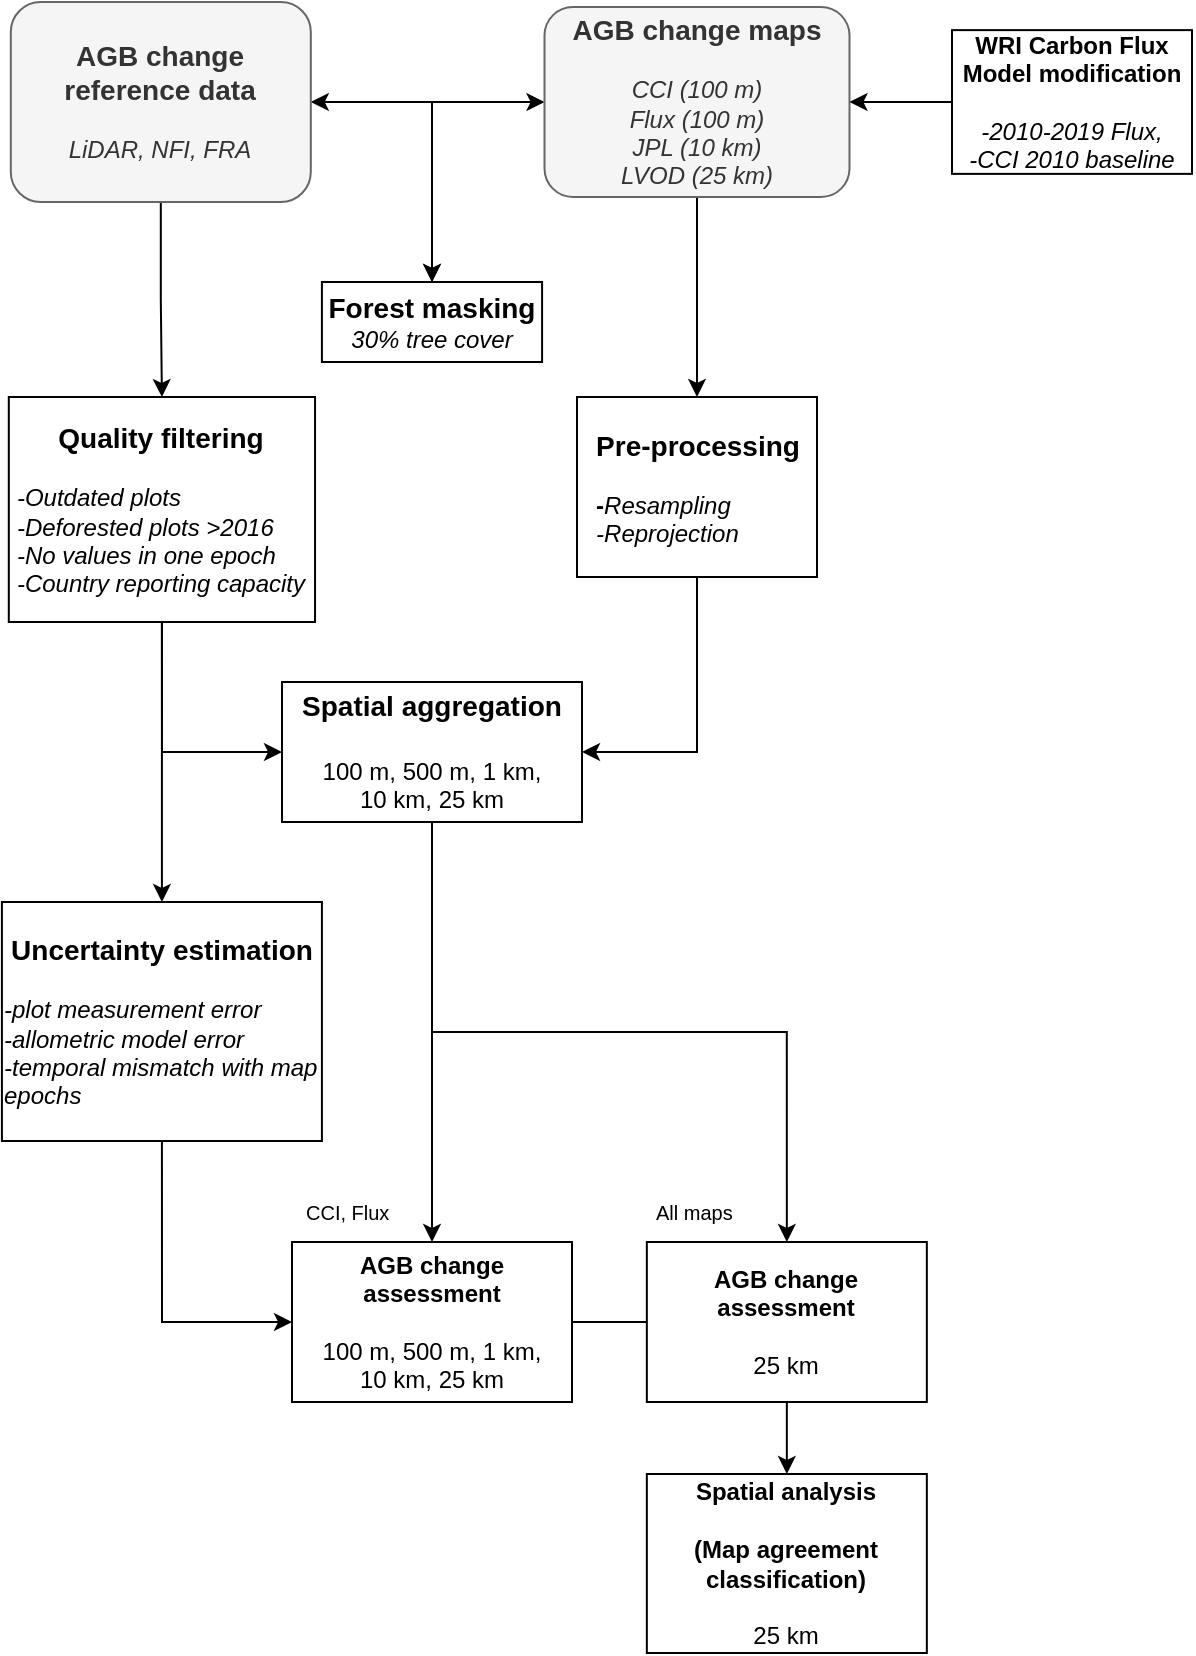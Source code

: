 <mxfile version="20.8.1" type="github">
  <diagram id="7Rsvs0vOTl0MpOckWxuK" name="Page-1">
    <mxGraphModel dx="1744" dy="2064" grid="1" gridSize="10" guides="1" tooltips="1" connect="1" arrows="1" fold="1" page="1" pageScale="1" pageWidth="850" pageHeight="1100" math="0" shadow="0">
      <root>
        <mxCell id="0" />
        <mxCell id="1" parent="0" />
        <mxCell id="2n1cn3dgRlR_CxOimay5-8" style="edgeStyle=orthogonalEdgeStyle;rounded=0;orthogonalLoop=1;jettySize=auto;html=1;exitX=0.5;exitY=1;exitDx=0;exitDy=0;entryX=0.5;entryY=0;entryDx=0;entryDy=0;startArrow=none;startFill=0;" parent="1" source="egnwOjGB7XM8ltA7sBcv-2" target="u8DO1T8vF4OuRP5lVbpe-7" edge="1">
          <mxGeometry relative="1" as="geometry" />
        </mxCell>
        <mxCell id="2n1cn3dgRlR_CxOimay5-10" style="edgeStyle=orthogonalEdgeStyle;rounded=0;orthogonalLoop=1;jettySize=auto;html=1;exitX=0;exitY=0.5;exitDx=0;exitDy=0;entryX=0.5;entryY=0;entryDx=0;entryDy=0;startArrow=classic;startFill=1;" parent="1" source="egnwOjGB7XM8ltA7sBcv-2" target="2n1cn3dgRlR_CxOimay5-1" edge="1">
          <mxGeometry relative="1" as="geometry" />
        </mxCell>
        <mxCell id="egnwOjGB7XM8ltA7sBcv-2" value="&lt;b style=&quot;font-size: 14px;&quot;&gt;AGB change maps&lt;br&gt;&lt;/b&gt;&lt;br&gt;&lt;i&gt;CCI (100 m)&lt;br&gt;Flux (100 m)&lt;br&gt;JPL (10 km)&lt;br&gt;LVOD (25 km)&lt;/i&gt;&lt;span style=&quot;font-family: &amp;quot;helvetica&amp;quot;&quot;&gt;&lt;br&gt;&lt;/span&gt;" style="rounded=1;whiteSpace=wrap;html=1;fillColor=#f5f5f5;fontColor=#333333;strokeColor=#666666;" parent="1" vertex="1">
          <mxGeometry x="406.25" y="-847.5" width="152.5" height="95" as="geometry" />
        </mxCell>
        <mxCell id="92gBLnSvdsziaQlEnURo-19" style="edgeStyle=orthogonalEdgeStyle;rounded=0;orthogonalLoop=1;jettySize=auto;html=1;exitX=1;exitY=0.5;exitDx=0;exitDy=0;entryX=0;entryY=0.5;entryDx=0;entryDy=0;fontSize=10;endArrow=none;endFill=0;" parent="1" source="Th_g6OGHJ8AeCVoWn9Yl-1" target="JLodIQpM55jaAIh9ppAy-1" edge="1">
          <mxGeometry relative="1" as="geometry" />
        </mxCell>
        <mxCell id="Th_g6OGHJ8AeCVoWn9Yl-1" value="&lt;b&gt;AGB change assessment&lt;/b&gt;&lt;br&gt;&lt;br&gt;100 m, 500 m, 1 km, &lt;br&gt;10 km, 25 km" style="rounded=0;whiteSpace=wrap;html=1;" parent="1" vertex="1">
          <mxGeometry x="280" y="-230" width="140" height="80" as="geometry" />
        </mxCell>
        <mxCell id="92gBLnSvdsziaQlEnURo-18" style="edgeStyle=orthogonalEdgeStyle;rounded=0;orthogonalLoop=1;jettySize=auto;html=1;exitX=0.5;exitY=1;exitDx=0;exitDy=0;entryX=0.5;entryY=0;entryDx=0;entryDy=0;fontSize=10;" parent="1" source="JLodIQpM55jaAIh9ppAy-1" target="92gBLnSvdsziaQlEnURo-14" edge="1">
          <mxGeometry relative="1" as="geometry" />
        </mxCell>
        <mxCell id="JLodIQpM55jaAIh9ppAy-1" value="&lt;b&gt;AGB change assessment&lt;/b&gt;&lt;br&gt;&lt;br&gt;25 km" style="rounded=0;whiteSpace=wrap;html=1;" parent="1" vertex="1">
          <mxGeometry x="457.42" y="-230" width="140" height="80" as="geometry" />
        </mxCell>
        <mxCell id="2n1cn3dgRlR_CxOimay5-7" style="edgeStyle=orthogonalEdgeStyle;rounded=0;orthogonalLoop=1;jettySize=auto;html=1;exitX=0.5;exitY=1;exitDx=0;exitDy=0;entryX=0.5;entryY=0;entryDx=0;entryDy=0;startArrow=none;startFill=0;" parent="1" source="jS2ryzKoB4n19PCzrcQI-1" target="u8DO1T8vF4OuRP5lVbpe-1" edge="1">
          <mxGeometry relative="1" as="geometry" />
        </mxCell>
        <mxCell id="2n1cn3dgRlR_CxOimay5-9" style="edgeStyle=orthogonalEdgeStyle;rounded=0;orthogonalLoop=1;jettySize=auto;html=1;exitX=1;exitY=0.5;exitDx=0;exitDy=0;entryX=0.5;entryY=0;entryDx=0;entryDy=0;startArrow=classic;startFill=1;" parent="1" source="jS2ryzKoB4n19PCzrcQI-1" target="2n1cn3dgRlR_CxOimay5-1" edge="1">
          <mxGeometry relative="1" as="geometry" />
        </mxCell>
        <mxCell id="jS2ryzKoB4n19PCzrcQI-1" value="&lt;font style=&quot;font-size: 14px;&quot;&gt;&lt;b style=&quot;font-family: &amp;quot;helvetica&amp;quot;&quot;&gt;AGB change reference data&lt;/b&gt;&lt;br style=&quot;font-family: &amp;quot;helvetica&amp;quot;&quot;&gt;&lt;/font&gt;&lt;br style=&quot;font-family: &amp;quot;helvetica&amp;quot;&quot;&gt;&lt;span style=&quot;font-family: &amp;quot;helvetica&amp;quot;&quot;&gt;&lt;i&gt;LiDAR, NFI, FRA&lt;/i&gt;&lt;/span&gt;" style="rounded=1;whiteSpace=wrap;html=1;shadow=0;glass=0;sketch=0;fillColor=#f5f5f5;fontColor=#333333;strokeColor=#666666;" parent="1" vertex="1">
          <mxGeometry x="139.4" y="-850" width="150" height="100" as="geometry" />
        </mxCell>
        <mxCell id="92gBLnSvdsziaQlEnURo-11" style="edgeStyle=orthogonalEdgeStyle;rounded=0;orthogonalLoop=1;jettySize=auto;html=1;exitX=0.5;exitY=1;exitDx=0;exitDy=0;entryX=0;entryY=0.5;entryDx=0;entryDy=0;" parent="1" source="M0abBbCf507AWeJDyTVW-1" target="Th_g6OGHJ8AeCVoWn9Yl-1" edge="1">
          <mxGeometry relative="1" as="geometry" />
        </mxCell>
        <mxCell id="M0abBbCf507AWeJDyTVW-1" value="&lt;span style=&quot;font-size: 14px;&quot;&gt;&lt;b&gt;Uncertainty estimation&lt;/b&gt;&lt;/span&gt;&lt;br style=&quot;border-color: var(--border-color);&quot;&gt;&lt;div style=&quot;border-color: var(--border-color); text-align: left;&quot;&gt;&lt;i style=&quot;border-color: var(--border-color); background-color: initial;&quot;&gt;&lt;br&gt;&lt;/i&gt;&lt;/div&gt;&lt;div style=&quot;border-color: var(--border-color); text-align: left;&quot;&gt;&lt;i&gt;-plot measurement error&lt;/i&gt;&lt;/div&gt;&lt;div style=&quot;border-color: var(--border-color); text-align: left;&quot;&gt;&lt;i&gt;-allometric model error&lt;/i&gt;&lt;/div&gt;&lt;div style=&quot;border-color: var(--border-color); text-align: left;&quot;&gt;&lt;i&gt;-temporal mismatch with map epochs&lt;/i&gt;&lt;/div&gt;" style="rounded=0;whiteSpace=wrap;html=1;" parent="1" vertex="1">
          <mxGeometry x="134.96" y="-400" width="160" height="119.5" as="geometry" />
        </mxCell>
        <mxCell id="u8DO1T8vF4OuRP5lVbpe-3" style="edgeStyle=orthogonalEdgeStyle;rounded=0;orthogonalLoop=1;jettySize=auto;html=1;exitX=0.5;exitY=1;exitDx=0;exitDy=0;entryX=0.5;entryY=0;entryDx=0;entryDy=0;" parent="1" source="u8DO1T8vF4OuRP5lVbpe-1" target="M0abBbCf507AWeJDyTVW-1" edge="1">
          <mxGeometry relative="1" as="geometry" />
        </mxCell>
        <mxCell id="Zk0GwfeX5wXwcX-zLjek-5" style="edgeStyle=orthogonalEdgeStyle;rounded=0;orthogonalLoop=1;jettySize=auto;html=1;exitX=0.5;exitY=1;exitDx=0;exitDy=0;entryX=0;entryY=0.5;entryDx=0;entryDy=0;fontSize=14;" edge="1" parent="1" source="u8DO1T8vF4OuRP5lVbpe-1" target="2n1cn3dgRlR_CxOimay5-12">
          <mxGeometry relative="1" as="geometry" />
        </mxCell>
        <mxCell id="u8DO1T8vF4OuRP5lVbpe-1" value="&lt;b style=&quot;font-size: 14px;&quot;&gt;Quality filtering&lt;br&gt;&lt;/b&gt;&lt;br&gt;&lt;div style=&quot;text-align: left;&quot;&gt;&lt;i style=&quot;background-color: initial; border-color: var(--border-color);&quot;&gt;-Outdated plots&lt;/i&gt;&lt;/div&gt;&lt;div style=&quot;text-align: left;&quot;&gt;&lt;i style=&quot;background-color: initial; border-color: var(--border-color);&quot;&gt;-Deforested plots &amp;gt;2016&amp;nbsp;&lt;/i&gt;&lt;/div&gt;&lt;i style=&quot;border-color: var(--border-color);&quot;&gt;&lt;div style=&quot;text-align: left;&quot;&gt;&lt;i style=&quot;background-color: initial; border-color: var(--border-color);&quot;&gt;&lt;i style=&quot;border-color: var(--border-color);&quot;&gt;-No values in one epoch&lt;/i&gt;&lt;/i&gt;&lt;/div&gt;&lt;i style=&quot;border-color: var(--border-color);&quot;&gt;&lt;div style=&quot;text-align: left;&quot;&gt;&lt;i style=&quot;background-color: initial; border-color: var(--border-color);&quot;&gt;&lt;i style=&quot;border-color: var(--border-color);&quot;&gt;&lt;i style=&quot;border-color: var(--border-color);&quot;&gt;-Country reporting capacity&lt;/i&gt;&lt;/i&gt;&lt;/i&gt;&lt;/div&gt;&lt;/i&gt;&lt;/i&gt;" style="rounded=0;whiteSpace=wrap;html=1;" parent="1" vertex="1">
          <mxGeometry x="138.4" y="-652.5" width="153.12" height="112.5" as="geometry" />
        </mxCell>
        <mxCell id="Zk0GwfeX5wXwcX-zLjek-4" style="edgeStyle=orthogonalEdgeStyle;rounded=0;orthogonalLoop=1;jettySize=auto;html=1;exitX=0.5;exitY=1;exitDx=0;exitDy=0;entryX=1;entryY=0.5;entryDx=0;entryDy=0;fontSize=14;" edge="1" parent="1" source="u8DO1T8vF4OuRP5lVbpe-7" target="2n1cn3dgRlR_CxOimay5-12">
          <mxGeometry relative="1" as="geometry" />
        </mxCell>
        <mxCell id="u8DO1T8vF4OuRP5lVbpe-7" value="&lt;b&gt;&lt;font style=&quot;font-size: 14px;&quot;&gt;Pre-processing&lt;/font&gt;&lt;/b&gt;&lt;br&gt;&lt;br&gt;&lt;div style=&quot;text-align: left;&quot;&gt;&lt;b style=&quot;background-color: initial;&quot;&gt;-&lt;/b&gt;&lt;i style=&quot;background-color: initial;&quot;&gt;Resampling&lt;/i&gt;&lt;/div&gt;&lt;i style=&quot;&quot;&gt;&lt;div style=&quot;text-align: left;&quot;&gt;&lt;i style=&quot;background-color: initial;&quot;&gt;-Reprojection&lt;/i&gt;&lt;/div&gt;&lt;/i&gt;" style="rounded=0;whiteSpace=wrap;html=1;" parent="1" vertex="1">
          <mxGeometry x="422.5" y="-652.5" width="120" height="90" as="geometry" />
        </mxCell>
        <mxCell id="92gBLnSvdsziaQlEnURo-14" value="&lt;b&gt;Spatial analysis&lt;br&gt;&lt;br&gt;(Map agreement classification)&lt;br&gt;&lt;/b&gt;&lt;br&gt;25 km" style="rounded=0;whiteSpace=wrap;html=1;" parent="1" vertex="1">
          <mxGeometry x="457.42" y="-114" width="140" height="89.5" as="geometry" />
        </mxCell>
        <mxCell id="92gBLnSvdsziaQlEnURo-16" value="&lt;span style=&quot;font-size: 10px;&quot;&gt;All maps&lt;/span&gt;" style="text;html=1;strokeColor=none;fillColor=none;align=left;verticalAlign=middle;whiteSpace=wrap;rounded=0;" parent="1" vertex="1">
          <mxGeometry x="460" y="-260" width="110" height="30" as="geometry" />
        </mxCell>
        <mxCell id="92gBLnSvdsziaQlEnURo-17" value="&lt;span style=&quot;font-size: 10px;&quot;&gt;CCI, Flux&lt;/span&gt;" style="text;html=1;strokeColor=none;fillColor=none;align=left;verticalAlign=middle;whiteSpace=wrap;rounded=0;" parent="1" vertex="1">
          <mxGeometry x="285" y="-260" width="110" height="30" as="geometry" />
        </mxCell>
        <mxCell id="2n1cn3dgRlR_CxOimay5-1" value="&lt;font style=&quot;font-weight: bold; font-size: 14px;&quot;&gt;Forest masking&lt;/font&gt;&lt;span style=&quot;font-weight: bold; font-size: 13px;&quot;&gt; &lt;/span&gt;&lt;font style=&quot;font-size: 12px;&quot;&gt;&lt;i&gt;30% tree cover&lt;/i&gt;&lt;/font&gt;" style="rounded=0;whiteSpace=wrap;html=1;" parent="1" vertex="1">
          <mxGeometry x="294.96" y="-710" width="110.08" height="40" as="geometry" />
        </mxCell>
        <mxCell id="Zk0GwfeX5wXwcX-zLjek-6" style="edgeStyle=orthogonalEdgeStyle;rounded=0;orthogonalLoop=1;jettySize=auto;html=1;exitX=0.5;exitY=1;exitDx=0;exitDy=0;entryX=0.5;entryY=0;entryDx=0;entryDy=0;fontSize=14;" edge="1" parent="1" source="2n1cn3dgRlR_CxOimay5-12" target="Th_g6OGHJ8AeCVoWn9Yl-1">
          <mxGeometry relative="1" as="geometry" />
        </mxCell>
        <mxCell id="Zk0GwfeX5wXwcX-zLjek-7" style="edgeStyle=orthogonalEdgeStyle;rounded=0;orthogonalLoop=1;jettySize=auto;html=1;exitX=0.5;exitY=1;exitDx=0;exitDy=0;entryX=0.5;entryY=0;entryDx=0;entryDy=0;fontSize=14;" edge="1" parent="1" source="2n1cn3dgRlR_CxOimay5-12" target="JLodIQpM55jaAIh9ppAy-1">
          <mxGeometry relative="1" as="geometry" />
        </mxCell>
        <mxCell id="2n1cn3dgRlR_CxOimay5-12" value="&lt;b style=&quot;font-size: 14px;&quot;&gt;Spatial aggregation&lt;br&gt;&lt;br&gt;&lt;/b&gt;100 m, 500 m, 1 km,&lt;br style=&quot;border-color: var(--border-color);&quot;&gt;10 km, 25 km&lt;b&gt;&lt;br&gt;&lt;/b&gt;" style="rounded=0;whiteSpace=wrap;html=1;" parent="1" vertex="1">
          <mxGeometry x="275" y="-510" width="150" height="70" as="geometry" />
        </mxCell>
        <mxCell id="Zk0GwfeX5wXwcX-zLjek-3" style="edgeStyle=orthogonalEdgeStyle;rounded=0;orthogonalLoop=1;jettySize=auto;html=1;exitX=0;exitY=0.5;exitDx=0;exitDy=0;entryX=1;entryY=0.5;entryDx=0;entryDy=0;" edge="1" parent="1" source="Zk0GwfeX5wXwcX-zLjek-1" target="egnwOjGB7XM8ltA7sBcv-2">
          <mxGeometry relative="1" as="geometry">
            <mxPoint x="540" y="-742" as="targetPoint" />
          </mxGeometry>
        </mxCell>
        <mxCell id="Zk0GwfeX5wXwcX-zLjek-1" value="&lt;b&gt;WRI Carbon Flux Model modification&lt;/b&gt;&lt;br&gt;&lt;br&gt;&lt;i&gt;-2010-2019 Flux, &lt;br&gt;-CCI 2010 baseline&lt;/i&gt;" style="rounded=0;whiteSpace=wrap;html=1;" vertex="1" parent="1">
          <mxGeometry x="610" y="-835.94" width="120" height="71.88" as="geometry" />
        </mxCell>
      </root>
    </mxGraphModel>
  </diagram>
</mxfile>

